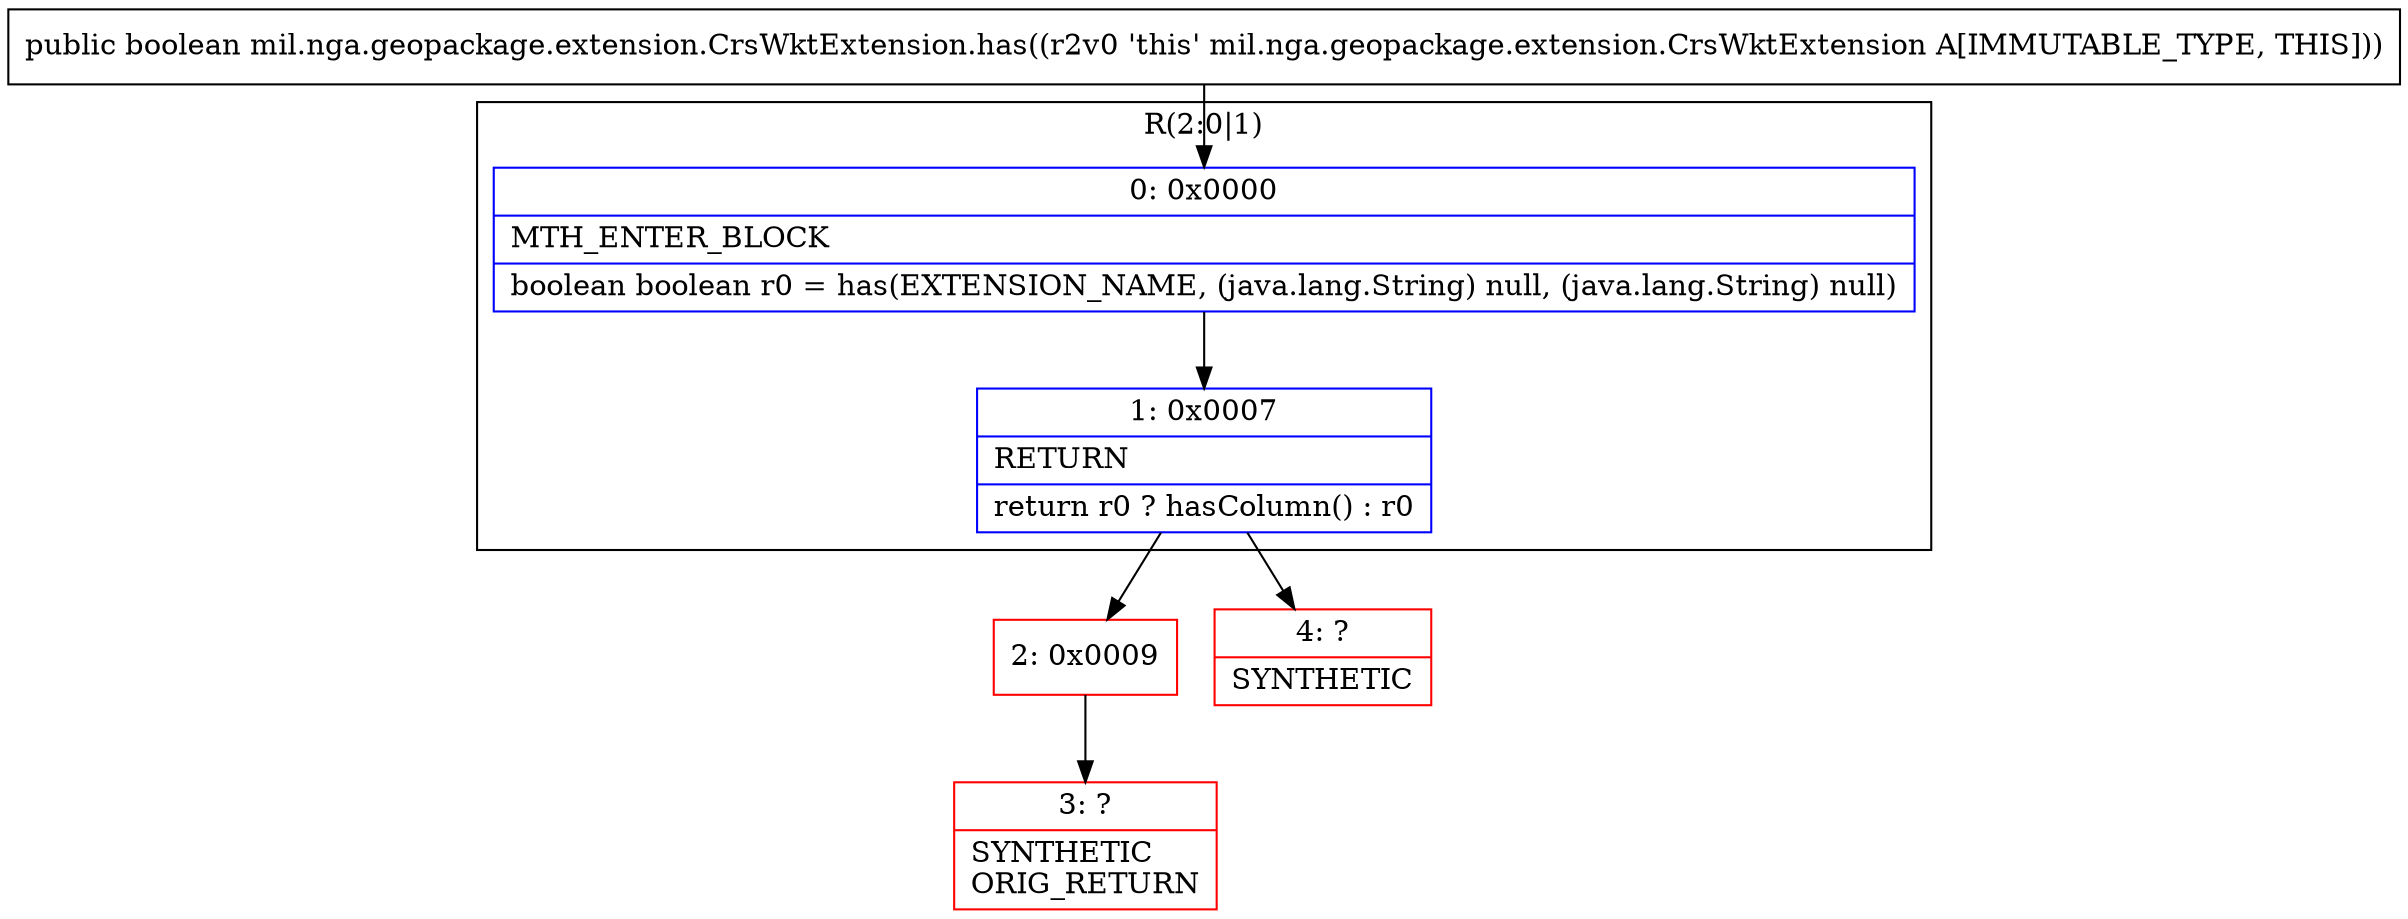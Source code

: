 digraph "CFG formil.nga.geopackage.extension.CrsWktExtension.has()Z" {
subgraph cluster_Region_845953614 {
label = "R(2:0|1)";
node [shape=record,color=blue];
Node_0 [shape=record,label="{0\:\ 0x0000|MTH_ENTER_BLOCK\l|boolean boolean r0 = has(EXTENSION_NAME, (java.lang.String) null, (java.lang.String) null)\l}"];
Node_1 [shape=record,label="{1\:\ 0x0007|RETURN\l|return r0 ? hasColumn() : r0\l}"];
}
Node_2 [shape=record,color=red,label="{2\:\ 0x0009}"];
Node_3 [shape=record,color=red,label="{3\:\ ?|SYNTHETIC\lORIG_RETURN\l}"];
Node_4 [shape=record,color=red,label="{4\:\ ?|SYNTHETIC\l}"];
MethodNode[shape=record,label="{public boolean mil.nga.geopackage.extension.CrsWktExtension.has((r2v0 'this' mil.nga.geopackage.extension.CrsWktExtension A[IMMUTABLE_TYPE, THIS])) }"];
MethodNode -> Node_0;
Node_0 -> Node_1;
Node_1 -> Node_2;
Node_1 -> Node_4;
Node_2 -> Node_3;
}

